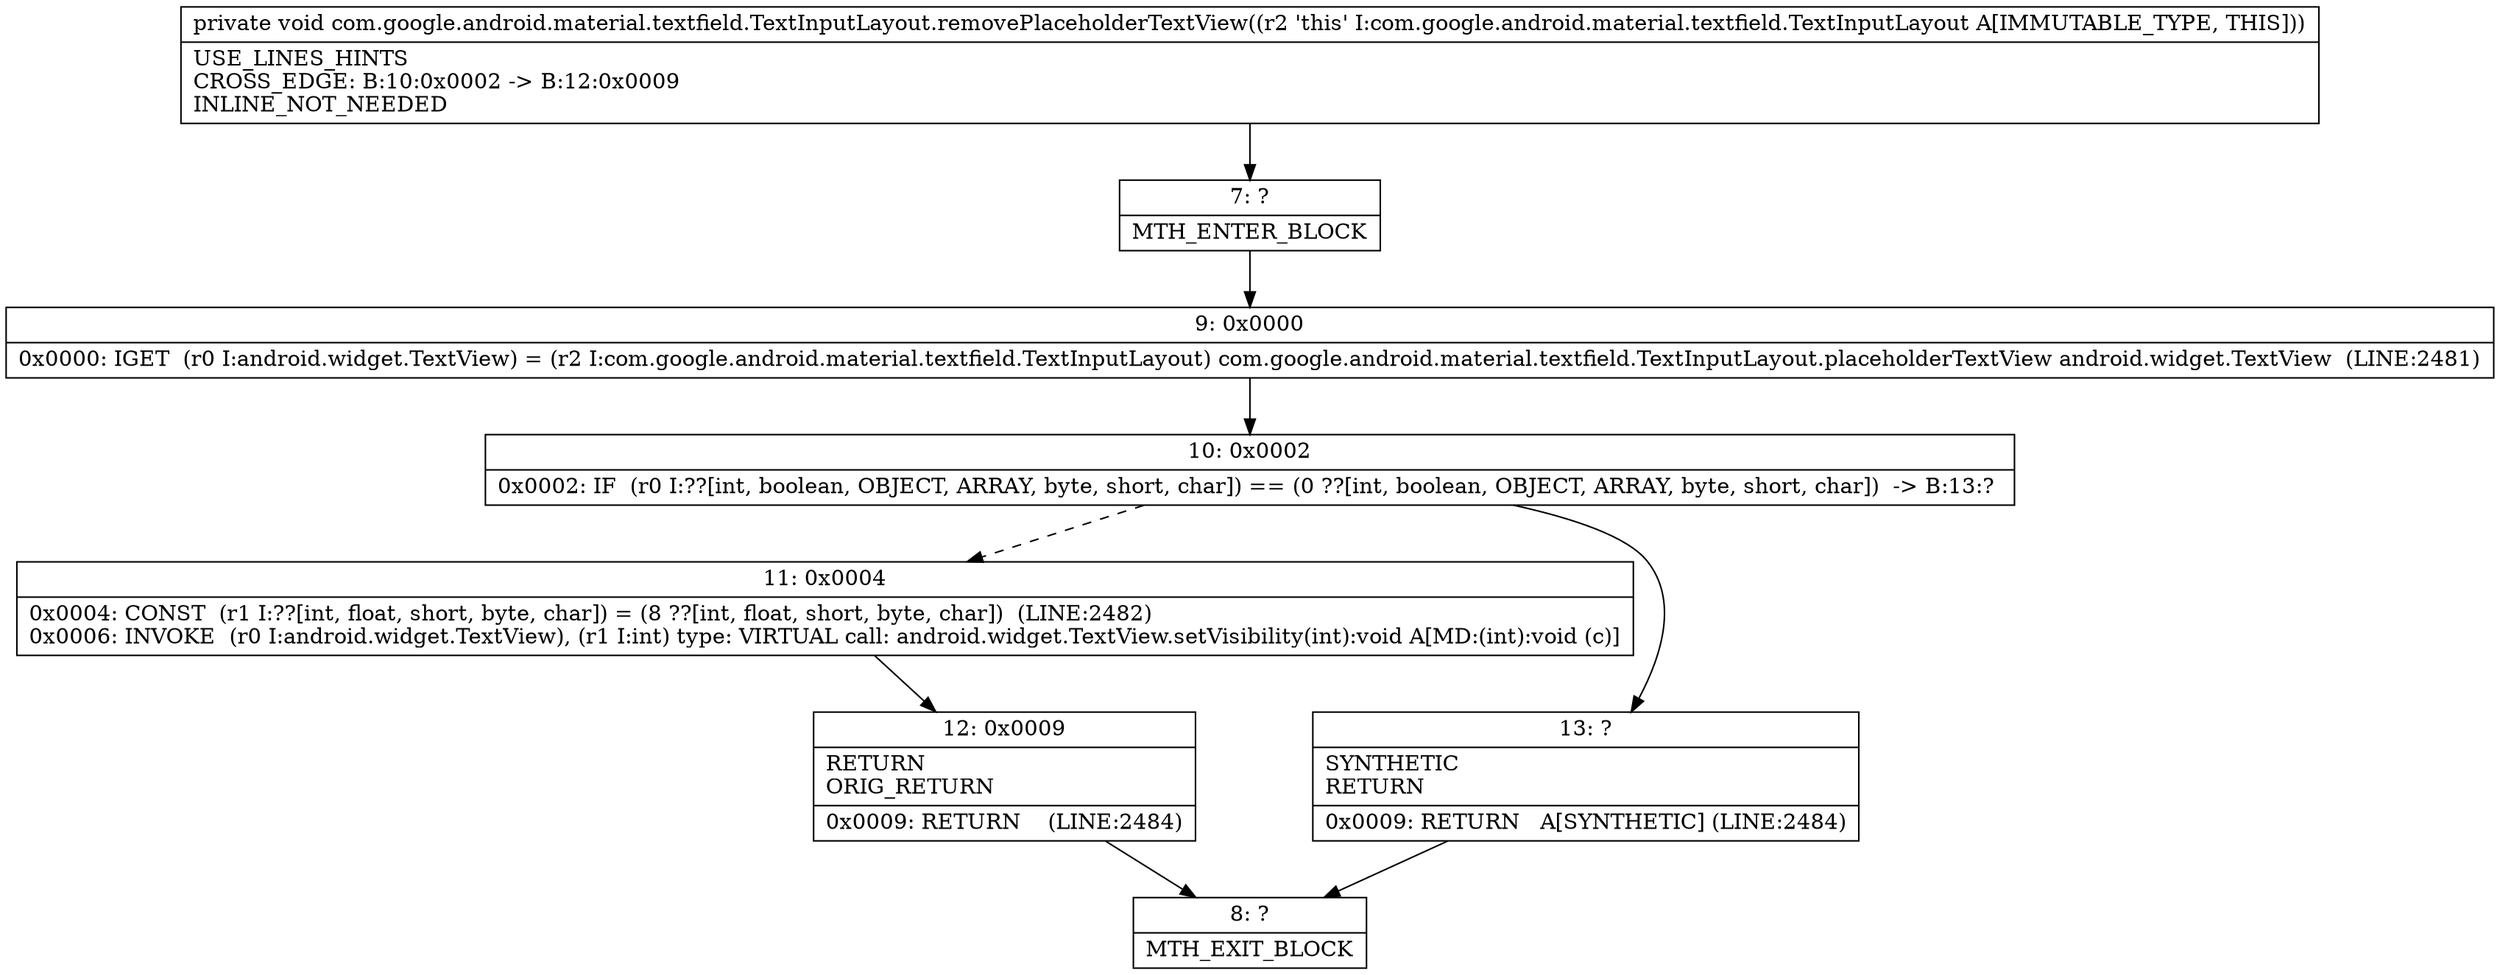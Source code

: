 digraph "CFG forcom.google.android.material.textfield.TextInputLayout.removePlaceholderTextView()V" {
Node_7 [shape=record,label="{7\:\ ?|MTH_ENTER_BLOCK\l}"];
Node_9 [shape=record,label="{9\:\ 0x0000|0x0000: IGET  (r0 I:android.widget.TextView) = (r2 I:com.google.android.material.textfield.TextInputLayout) com.google.android.material.textfield.TextInputLayout.placeholderTextView android.widget.TextView  (LINE:2481)\l}"];
Node_10 [shape=record,label="{10\:\ 0x0002|0x0002: IF  (r0 I:??[int, boolean, OBJECT, ARRAY, byte, short, char]) == (0 ??[int, boolean, OBJECT, ARRAY, byte, short, char])  \-\> B:13:? \l}"];
Node_11 [shape=record,label="{11\:\ 0x0004|0x0004: CONST  (r1 I:??[int, float, short, byte, char]) = (8 ??[int, float, short, byte, char])  (LINE:2482)\l0x0006: INVOKE  (r0 I:android.widget.TextView), (r1 I:int) type: VIRTUAL call: android.widget.TextView.setVisibility(int):void A[MD:(int):void (c)]\l}"];
Node_12 [shape=record,label="{12\:\ 0x0009|RETURN\lORIG_RETURN\l|0x0009: RETURN    (LINE:2484)\l}"];
Node_8 [shape=record,label="{8\:\ ?|MTH_EXIT_BLOCK\l}"];
Node_13 [shape=record,label="{13\:\ ?|SYNTHETIC\lRETURN\l|0x0009: RETURN   A[SYNTHETIC] (LINE:2484)\l}"];
MethodNode[shape=record,label="{private void com.google.android.material.textfield.TextInputLayout.removePlaceholderTextView((r2 'this' I:com.google.android.material.textfield.TextInputLayout A[IMMUTABLE_TYPE, THIS]))  | USE_LINES_HINTS\lCROSS_EDGE: B:10:0x0002 \-\> B:12:0x0009\lINLINE_NOT_NEEDED\l}"];
MethodNode -> Node_7;Node_7 -> Node_9;
Node_9 -> Node_10;
Node_10 -> Node_11[style=dashed];
Node_10 -> Node_13;
Node_11 -> Node_12;
Node_12 -> Node_8;
Node_13 -> Node_8;
}

